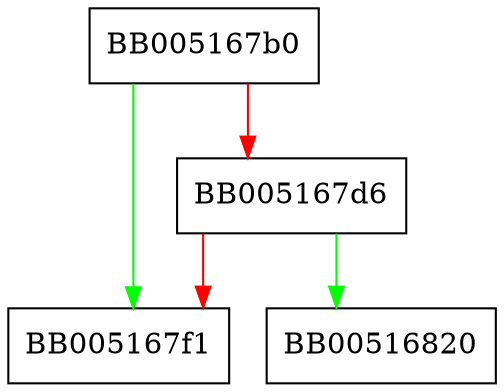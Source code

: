 digraph ASN1_STRING_TABLE_get {
  node [shape="box"];
  graph [splines=ortho];
  BB005167b0 -> BB005167f1 [color="green"];
  BB005167b0 -> BB005167d6 [color="red"];
  BB005167d6 -> BB00516820 [color="green"];
  BB005167d6 -> BB005167f1 [color="red"];
}